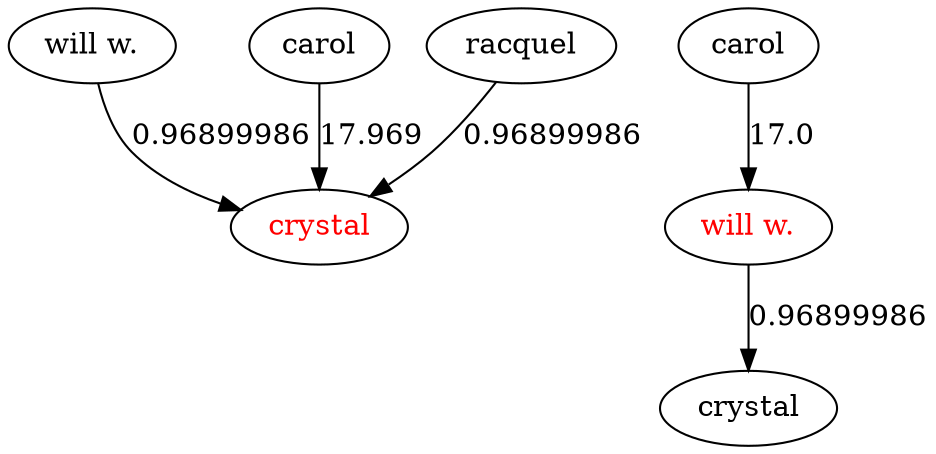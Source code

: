 digraph G{
1 [label = "will w."];
0 [label = "crystal"];
1->0 [label = "0.96899986"];
3 [label = "carol"];
0 [label = "crystal"];
3->0 [label = "17.969"];
5 [label = "racquel"];
0 [label = "crystal"];
5->0 [label = "0.96899986"];
0 [fontcolor = "red"];
7 [label = "carol"];
6 [label = "will w."];
7->6 [label = "17.0"];
6 [label = "will w."];
9 [label = "crystal"];
6->9 [label = "0.96899986"];
6 [fontcolor = "red"];
}
